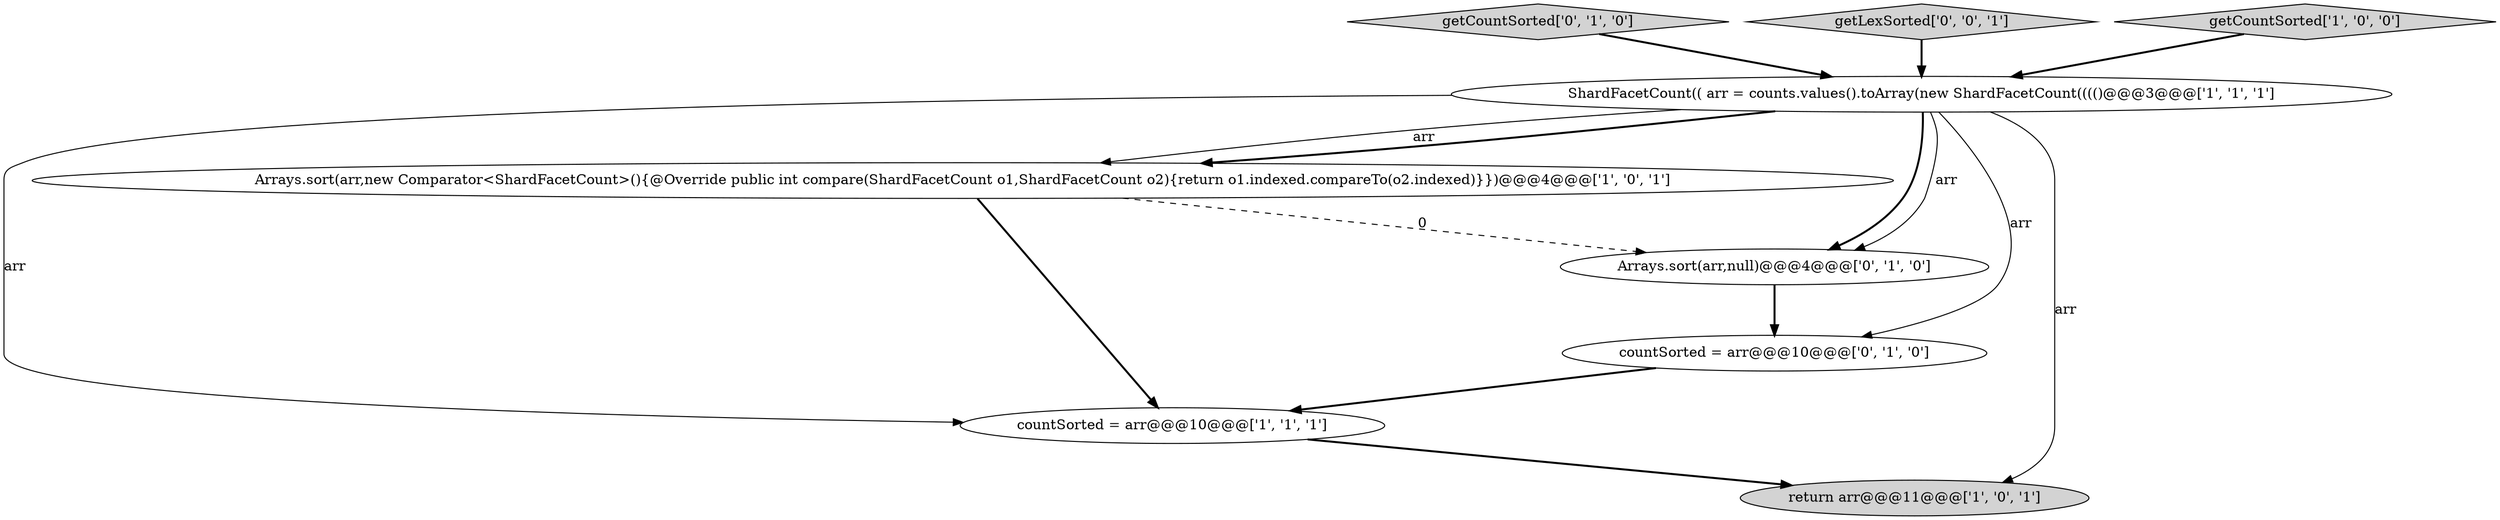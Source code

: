 digraph {
5 [style = filled, label = "getCountSorted['0', '1', '0']", fillcolor = lightgray, shape = diamond image = "AAA0AAABBB2BBB"];
4 [style = filled, label = "ShardFacetCount(( arr = counts.values().toArray(new ShardFacetCount(((()@@@3@@@['1', '1', '1']", fillcolor = white, shape = ellipse image = "AAA0AAABBB1BBB"];
7 [style = filled, label = "countSorted = arr@@@10@@@['0', '1', '0']", fillcolor = white, shape = ellipse image = "AAA0AAABBB2BBB"];
2 [style = filled, label = "Arrays.sort(arr,new Comparator<ShardFacetCount>(){@Override public int compare(ShardFacetCount o1,ShardFacetCount o2){return o1.indexed.compareTo(o2.indexed)}})@@@4@@@['1', '0', '1']", fillcolor = white, shape = ellipse image = "AAA0AAABBB1BBB"];
6 [style = filled, label = "Arrays.sort(arr,null)@@@4@@@['0', '1', '0']", fillcolor = white, shape = ellipse image = "AAA1AAABBB2BBB"];
8 [style = filled, label = "getLexSorted['0', '0', '1']", fillcolor = lightgray, shape = diamond image = "AAA0AAABBB3BBB"];
0 [style = filled, label = "countSorted = arr@@@10@@@['1', '1', '1']", fillcolor = white, shape = ellipse image = "AAA0AAABBB1BBB"];
1 [style = filled, label = "getCountSorted['1', '0', '0']", fillcolor = lightgray, shape = diamond image = "AAA0AAABBB1BBB"];
3 [style = filled, label = "return arr@@@11@@@['1', '0', '1']", fillcolor = lightgray, shape = ellipse image = "AAA0AAABBB1BBB"];
4->0 [style = solid, label="arr"];
2->0 [style = bold, label=""];
4->6 [style = bold, label=""];
4->6 [style = solid, label="arr"];
6->7 [style = bold, label=""];
0->3 [style = bold, label=""];
4->7 [style = solid, label="arr"];
4->2 [style = solid, label="arr"];
4->3 [style = solid, label="arr"];
7->0 [style = bold, label=""];
8->4 [style = bold, label=""];
5->4 [style = bold, label=""];
4->2 [style = bold, label=""];
1->4 [style = bold, label=""];
2->6 [style = dashed, label="0"];
}
